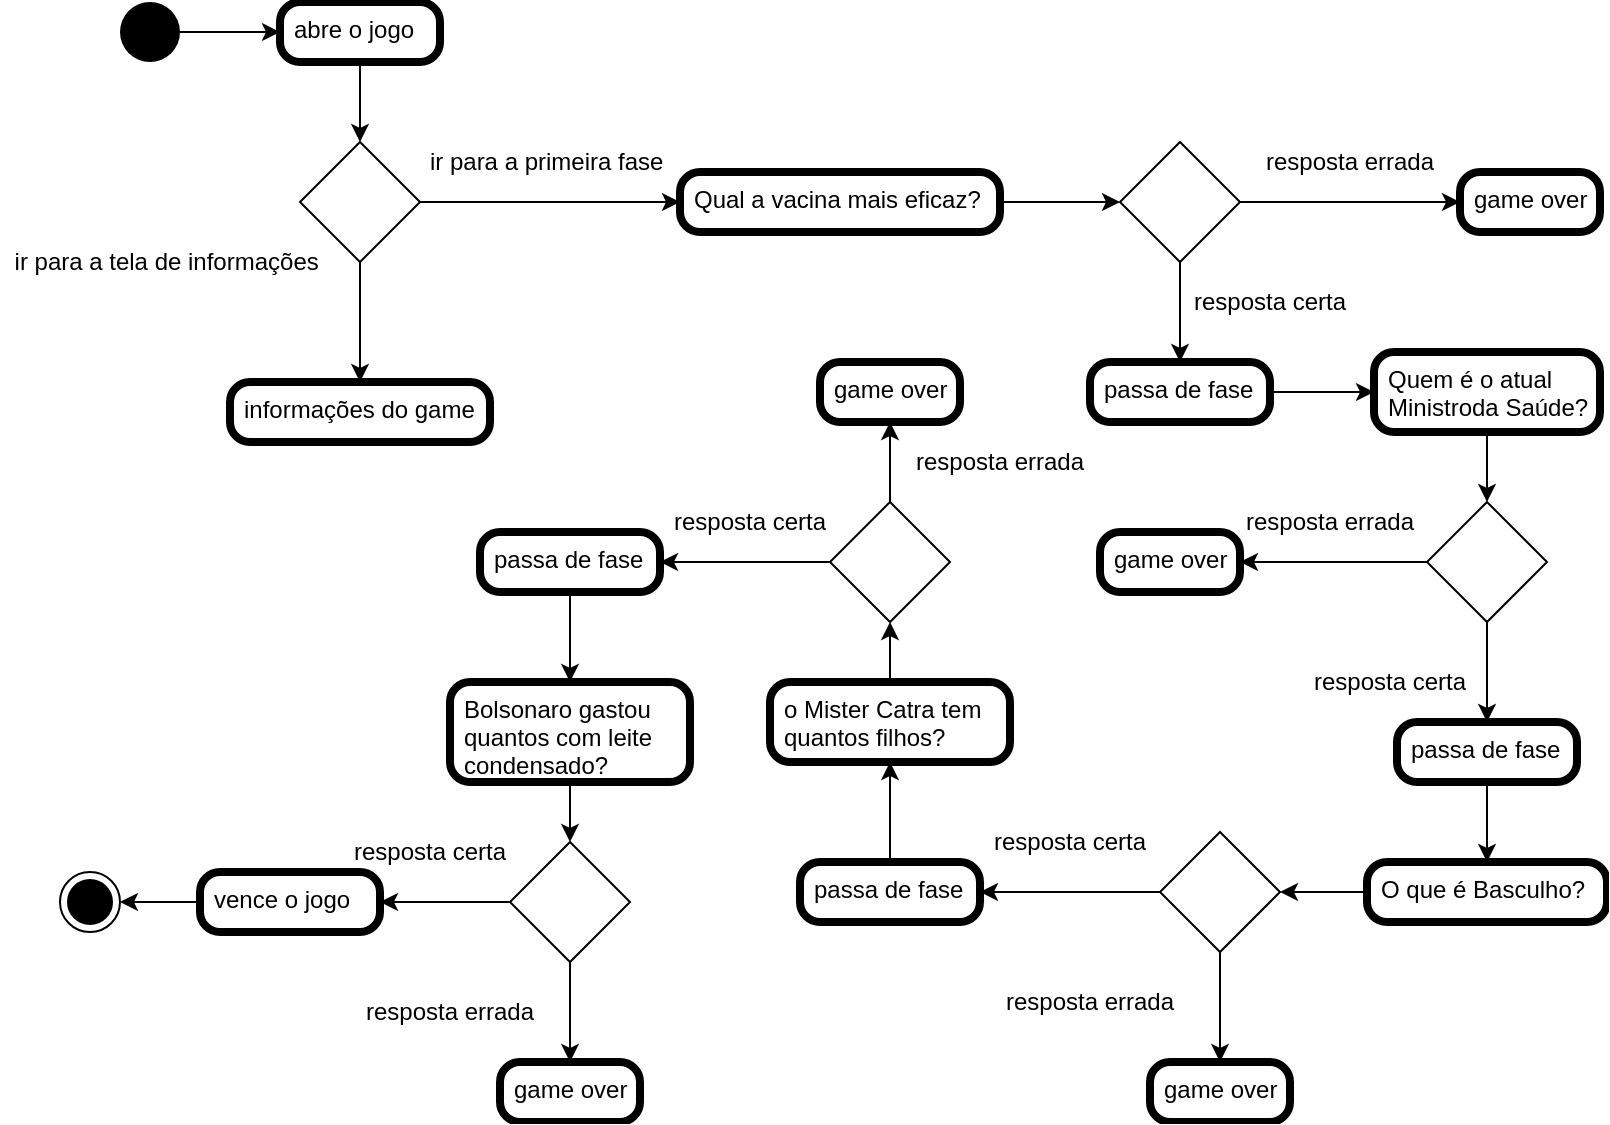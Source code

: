 <mxfile version="14.6.12" type="device"><diagram id="fXYUbvmeFFAEjGXFriog" name="Página-1"><mxGraphModel dx="868" dy="482" grid="1" gridSize="10" guides="1" tooltips="1" connect="1" arrows="1" fold="1" page="1" pageScale="1" pageWidth="827" pageHeight="1169" math="0" shadow="0"><root><mxCell id="0"/><mxCell id="1" parent="0"/><mxCell id="XUxVSy5Z6IhvHnRQMb48-4" value="" style="ellipse;html=1;shape=endState;fillColor=#000000;strokeColor=#000000;" vertex="1" parent="1"><mxGeometry x="40" y="445" width="30" height="30" as="geometry"/></mxCell><mxCell id="XUxVSy5Z6IhvHnRQMb48-8" style="edgeStyle=orthogonalEdgeStyle;rounded=0;orthogonalLoop=1;jettySize=auto;html=1;entryX=0;entryY=0.5;entryDx=0;entryDy=0;entryPerimeter=0;" edge="1" parent="1" source="XUxVSy5Z6IhvHnRQMb48-5" target="XUxVSy5Z6IhvHnRQMb48-7"><mxGeometry relative="1" as="geometry"/></mxCell><mxCell id="XUxVSy5Z6IhvHnRQMb48-5" value="" style="ellipse;fillColor=#000000;strokeColor=none;" vertex="1" parent="1"><mxGeometry x="70" y="10" width="30" height="30" as="geometry"/></mxCell><mxCell id="XUxVSy5Z6IhvHnRQMb48-10" style="edgeStyle=orthogonalEdgeStyle;rounded=0;orthogonalLoop=1;jettySize=auto;html=1;entryX=0.5;entryY=0;entryDx=0;entryDy=0;" edge="1" parent="1" source="XUxVSy5Z6IhvHnRQMb48-7" target="XUxVSy5Z6IhvHnRQMb48-9"><mxGeometry relative="1" as="geometry"/></mxCell><mxCell id="XUxVSy5Z6IhvHnRQMb48-7" value="abre o jogo" style="points=[[0.25,0,0],[0.5,0,0],[0.75,0,0],[1,0.25,0],[1,0.5,0],[1,0.75,0],[0.75,1,0],[0.5,1,0],[0.25,1,0],[0,0.75,0],[0,0.5,0],[0,0.25,0]];shape=mxgraph.bpmn.task;rectStyle=rounded;size=10;bpmnShapeType=call;verticalAlign=top;align=left;spacingLeft=5;" vertex="1" parent="1"><mxGeometry x="150" y="10" width="80" height="30" as="geometry"/></mxCell><mxCell id="XUxVSy5Z6IhvHnRQMb48-14" style="edgeStyle=orthogonalEdgeStyle;rounded=0;orthogonalLoop=1;jettySize=auto;html=1;entryX=0.5;entryY=0;entryDx=0;entryDy=0;entryPerimeter=0;" edge="1" parent="1" source="XUxVSy5Z6IhvHnRQMb48-9" target="XUxVSy5Z6IhvHnRQMb48-13"><mxGeometry relative="1" as="geometry"/></mxCell><mxCell id="XUxVSy5Z6IhvHnRQMb48-16" style="edgeStyle=orthogonalEdgeStyle;rounded=0;orthogonalLoop=1;jettySize=auto;html=1;entryX=0;entryY=0.5;entryDx=0;entryDy=0;entryPerimeter=0;" edge="1" parent="1" source="XUxVSy5Z6IhvHnRQMb48-9" target="XUxVSy5Z6IhvHnRQMb48-15"><mxGeometry relative="1" as="geometry"/></mxCell><mxCell id="XUxVSy5Z6IhvHnRQMb48-9" value="" style="rhombus;whiteSpace=wrap;html=1;" vertex="1" parent="1"><mxGeometry x="160" y="80" width="60" height="60" as="geometry"/></mxCell><mxCell id="XUxVSy5Z6IhvHnRQMb48-11" value="ir para a primeira fase&amp;nbsp;" style="text;html=1;strokeColor=none;fillColor=none;align=center;verticalAlign=middle;whiteSpace=wrap;rounded=0;" vertex="1" parent="1"><mxGeometry x="220" y="80" width="130" height="20" as="geometry"/></mxCell><mxCell id="XUxVSy5Z6IhvHnRQMb48-12" value="ir para a tela de informações&amp;nbsp;" style="text;html=1;strokeColor=none;fillColor=none;align=center;verticalAlign=middle;whiteSpace=wrap;rounded=0;" vertex="1" parent="1"><mxGeometry x="10" y="130" width="170" height="20" as="geometry"/></mxCell><mxCell id="XUxVSy5Z6IhvHnRQMb48-13" value="informações do game" style="points=[[0.25,0,0],[0.5,0,0],[0.75,0,0],[1,0.25,0],[1,0.5,0],[1,0.75,0],[0.75,1,0],[0.5,1,0],[0.25,1,0],[0,0.75,0],[0,0.5,0],[0,0.25,0]];shape=mxgraph.bpmn.task;rectStyle=rounded;size=10;bpmnShapeType=call;verticalAlign=top;align=left;spacingLeft=5;" vertex="1" parent="1"><mxGeometry x="125" y="200" width="130" height="30" as="geometry"/></mxCell><mxCell id="XUxVSy5Z6IhvHnRQMb48-18" style="edgeStyle=orthogonalEdgeStyle;rounded=0;orthogonalLoop=1;jettySize=auto;html=1;entryX=0;entryY=0.5;entryDx=0;entryDy=0;" edge="1" parent="1" source="XUxVSy5Z6IhvHnRQMb48-15" target="XUxVSy5Z6IhvHnRQMb48-17"><mxGeometry relative="1" as="geometry"/></mxCell><mxCell id="XUxVSy5Z6IhvHnRQMb48-15" value="Qual a vacina mais eficaz?" style="points=[[0.25,0,0],[0.5,0,0],[0.75,0,0],[1,0.25,0],[1,0.5,0],[1,0.75,0],[0.75,1,0],[0.5,1,0],[0.25,1,0],[0,0.75,0],[0,0.5,0],[0,0.25,0]];shape=mxgraph.bpmn.task;rectStyle=rounded;size=10;bpmnShapeType=call;verticalAlign=top;align=left;spacingLeft=5;" vertex="1" parent="1"><mxGeometry x="350" y="95" width="160" height="30" as="geometry"/></mxCell><mxCell id="XUxVSy5Z6IhvHnRQMb48-20" style="edgeStyle=orthogonalEdgeStyle;rounded=0;orthogonalLoop=1;jettySize=auto;html=1;entryX=0;entryY=0.5;entryDx=0;entryDy=0;entryPerimeter=0;" edge="1" parent="1" source="XUxVSy5Z6IhvHnRQMb48-17" target="XUxVSy5Z6IhvHnRQMb48-19"><mxGeometry relative="1" as="geometry"/></mxCell><mxCell id="XUxVSy5Z6IhvHnRQMb48-23" style="edgeStyle=orthogonalEdgeStyle;rounded=0;orthogonalLoop=1;jettySize=auto;html=1;entryX=0.5;entryY=0;entryDx=0;entryDy=0;entryPerimeter=0;" edge="1" parent="1" source="XUxVSy5Z6IhvHnRQMb48-17" target="XUxVSy5Z6IhvHnRQMb48-22"><mxGeometry relative="1" as="geometry"/></mxCell><mxCell id="XUxVSy5Z6IhvHnRQMb48-17" value="" style="rhombus;whiteSpace=wrap;html=1;" vertex="1" parent="1"><mxGeometry x="570" y="80" width="60" height="60" as="geometry"/></mxCell><mxCell id="XUxVSy5Z6IhvHnRQMb48-19" value="game over" style="points=[[0.25,0,0],[0.5,0,0],[0.75,0,0],[1,0.25,0],[1,0.5,0],[1,0.75,0],[0.75,1,0],[0.5,1,0],[0.25,1,0],[0,0.75,0],[0,0.5,0],[0,0.25,0]];shape=mxgraph.bpmn.task;rectStyle=rounded;size=10;bpmnShapeType=call;verticalAlign=top;align=left;spacingLeft=5;" vertex="1" parent="1"><mxGeometry x="740" y="95" width="70" height="30" as="geometry"/></mxCell><mxCell id="XUxVSy5Z6IhvHnRQMb48-21" value="resposta errada" style="text;html=1;strokeColor=none;fillColor=none;align=center;verticalAlign=middle;whiteSpace=wrap;rounded=0;" vertex="1" parent="1"><mxGeometry x="640" y="80" width="90" height="20" as="geometry"/></mxCell><mxCell id="XUxVSy5Z6IhvHnRQMb48-26" style="edgeStyle=orthogonalEdgeStyle;rounded=0;orthogonalLoop=1;jettySize=auto;html=1;entryX=0;entryY=0.5;entryDx=0;entryDy=0;entryPerimeter=0;" edge="1" parent="1" source="XUxVSy5Z6IhvHnRQMb48-22" target="XUxVSy5Z6IhvHnRQMb48-25"><mxGeometry relative="1" as="geometry"/></mxCell><mxCell id="XUxVSy5Z6IhvHnRQMb48-22" value="passa de fase" style="points=[[0.25,0,0],[0.5,0,0],[0.75,0,0],[1,0.25,0],[1,0.5,0],[1,0.75,0],[0.75,1,0],[0.5,1,0],[0.25,1,0],[0,0.75,0],[0,0.5,0],[0,0.25,0]];shape=mxgraph.bpmn.task;rectStyle=rounded;size=10;bpmnShapeType=call;verticalAlign=top;align=left;spacingLeft=5;" vertex="1" parent="1"><mxGeometry x="555" y="190" width="90" height="30" as="geometry"/></mxCell><mxCell id="XUxVSy5Z6IhvHnRQMb48-24" value="resposta certa" style="text;html=1;strokeColor=none;fillColor=none;align=center;verticalAlign=middle;whiteSpace=wrap;rounded=0;" vertex="1" parent="1"><mxGeometry x="600" y="150" width="90" height="20" as="geometry"/></mxCell><mxCell id="XUxVSy5Z6IhvHnRQMb48-32" style="edgeStyle=orthogonalEdgeStyle;rounded=0;orthogonalLoop=1;jettySize=auto;html=1;" edge="1" parent="1" source="XUxVSy5Z6IhvHnRQMb48-25" target="XUxVSy5Z6IhvHnRQMb48-29"><mxGeometry relative="1" as="geometry"/></mxCell><mxCell id="XUxVSy5Z6IhvHnRQMb48-25" value="Quem é o atual &#10;Ministroda Saúde?" style="points=[[0.25,0,0],[0.5,0,0],[0.75,0,0],[1,0.25,0],[1,0.5,0],[1,0.75,0],[0.75,1,0],[0.5,1,0],[0.25,1,0],[0,0.75,0],[0,0.5,0],[0,0.25,0]];shape=mxgraph.bpmn.task;rectStyle=rounded;size=10;bpmnShapeType=call;verticalAlign=top;align=left;spacingLeft=5;" vertex="1" parent="1"><mxGeometry x="697" y="185" width="113" height="40" as="geometry"/></mxCell><mxCell id="XUxVSy5Z6IhvHnRQMb48-27" style="edgeStyle=orthogonalEdgeStyle;rounded=0;orthogonalLoop=1;jettySize=auto;html=1;exitX=0;exitY=0.5;exitDx=0;exitDy=0;entryX=1;entryY=0.5;entryDx=0;entryDy=0;entryPerimeter=0;" edge="1" parent="1" source="XUxVSy5Z6IhvHnRQMb48-29" target="XUxVSy5Z6IhvHnRQMb48-37"><mxGeometry relative="1" as="geometry"><mxPoint x="600" y="290" as="targetPoint"/><mxPoint x="380" y="319" as="sourcePoint"/></mxGeometry></mxCell><mxCell id="XUxVSy5Z6IhvHnRQMb48-28" style="edgeStyle=orthogonalEdgeStyle;rounded=0;orthogonalLoop=1;jettySize=auto;html=1;exitX=0.5;exitY=1;exitDx=0;exitDy=0;entryX=0.5;entryY=0;entryDx=0;entryDy=0;entryPerimeter=0;" edge="1" parent="1" source="XUxVSy5Z6IhvHnRQMb48-29" target="XUxVSy5Z6IhvHnRQMb48-35"><mxGeometry relative="1" as="geometry"><mxPoint x="754" y="380" as="targetPoint"/><mxPoint x="760" y="330" as="sourcePoint"/></mxGeometry></mxCell><mxCell id="XUxVSy5Z6IhvHnRQMb48-29" value="" style="rhombus;whiteSpace=wrap;html=1;" vertex="1" parent="1"><mxGeometry x="723.5" y="260" width="60" height="60" as="geometry"/></mxCell><mxCell id="XUxVSy5Z6IhvHnRQMb48-30" value="resposta errada" style="text;html=1;strokeColor=none;fillColor=none;align=center;verticalAlign=middle;whiteSpace=wrap;rounded=0;" vertex="1" parent="1"><mxGeometry x="630" y="260" width="90" height="20" as="geometry"/></mxCell><mxCell id="XUxVSy5Z6IhvHnRQMb48-31" value="resposta certa" style="text;html=1;strokeColor=none;fillColor=none;align=center;verticalAlign=middle;whiteSpace=wrap;rounded=0;" vertex="1" parent="1"><mxGeometry x="660" y="340" width="90" height="20" as="geometry"/></mxCell><mxCell id="XUxVSy5Z6IhvHnRQMb48-44" style="edgeStyle=orthogonalEdgeStyle;rounded=0;orthogonalLoop=1;jettySize=auto;html=1;entryX=1;entryY=0.5;entryDx=0;entryDy=0;" edge="1" parent="1" source="XUxVSy5Z6IhvHnRQMb48-34" target="XUxVSy5Z6IhvHnRQMb48-41"><mxGeometry relative="1" as="geometry"/></mxCell><mxCell id="XUxVSy5Z6IhvHnRQMb48-34" value="O que é Basculho?" style="points=[[0.25,0,0],[0.5,0,0],[0.75,0,0],[1,0.25,0],[1,0.5,0],[1,0.75,0],[0.75,1,0],[0.5,1,0],[0.25,1,0],[0,0.75,0],[0,0.5,0],[0,0.25,0]];shape=mxgraph.bpmn.task;rectStyle=rounded;size=10;bpmnShapeType=call;verticalAlign=top;align=left;spacingLeft=5;" vertex="1" parent="1"><mxGeometry x="693.5" y="440" width="120" height="30" as="geometry"/></mxCell><mxCell id="XUxVSy5Z6IhvHnRQMb48-36" style="edgeStyle=orthogonalEdgeStyle;rounded=0;orthogonalLoop=1;jettySize=auto;html=1;entryX=0.5;entryY=0;entryDx=0;entryDy=0;entryPerimeter=0;" edge="1" parent="1" source="XUxVSy5Z6IhvHnRQMb48-35" target="XUxVSy5Z6IhvHnRQMb48-34"><mxGeometry relative="1" as="geometry"/></mxCell><mxCell id="XUxVSy5Z6IhvHnRQMb48-35" value="passa de fase" style="points=[[0.25,0,0],[0.5,0,0],[0.75,0,0],[1,0.25,0],[1,0.5,0],[1,0.75,0],[0.75,1,0],[0.5,1,0],[0.25,1,0],[0,0.75,0],[0,0.5,0],[0,0.25,0]];shape=mxgraph.bpmn.task;rectStyle=rounded;size=10;bpmnShapeType=call;verticalAlign=top;align=left;spacingLeft=5;" vertex="1" parent="1"><mxGeometry x="708.5" y="370" width="90" height="30" as="geometry"/></mxCell><mxCell id="XUxVSy5Z6IhvHnRQMb48-37" value="game over" style="points=[[0.25,0,0],[0.5,0,0],[0.75,0,0],[1,0.25,0],[1,0.5,0],[1,0.75,0],[0.75,1,0],[0.5,1,0],[0.25,1,0],[0,0.75,0],[0,0.5,0],[0,0.25,0]];shape=mxgraph.bpmn.task;rectStyle=rounded;size=10;bpmnShapeType=call;verticalAlign=top;align=left;spacingLeft=5;" vertex="1" parent="1"><mxGeometry x="560" y="275" width="70" height="30" as="geometry"/></mxCell><mxCell id="XUxVSy5Z6IhvHnRQMb48-46" style="edgeStyle=orthogonalEdgeStyle;rounded=0;orthogonalLoop=1;jettySize=auto;html=1;entryX=1;entryY=0.5;entryDx=0;entryDy=0;entryPerimeter=0;" edge="1" parent="1" source="XUxVSy5Z6IhvHnRQMb48-41" target="XUxVSy5Z6IhvHnRQMb48-45"><mxGeometry relative="1" as="geometry"/></mxCell><mxCell id="XUxVSy5Z6IhvHnRQMb48-48" style="edgeStyle=orthogonalEdgeStyle;rounded=0;orthogonalLoop=1;jettySize=auto;html=1;entryX=0.5;entryY=0;entryDx=0;entryDy=0;entryPerimeter=0;" edge="1" parent="1" source="XUxVSy5Z6IhvHnRQMb48-41" target="XUxVSy5Z6IhvHnRQMb48-47"><mxGeometry relative="1" as="geometry"/></mxCell><mxCell id="XUxVSy5Z6IhvHnRQMb48-41" value="" style="rhombus;whiteSpace=wrap;html=1;" vertex="1" parent="1"><mxGeometry x="590" y="425" width="60" height="60" as="geometry"/></mxCell><mxCell id="XUxVSy5Z6IhvHnRQMb48-42" value="resposta errada" style="text;html=1;strokeColor=none;fillColor=none;align=center;verticalAlign=middle;whiteSpace=wrap;rounded=0;" vertex="1" parent="1"><mxGeometry x="510" y="500" width="90" height="20" as="geometry"/></mxCell><mxCell id="XUxVSy5Z6IhvHnRQMb48-43" value="resposta certa" style="text;html=1;strokeColor=none;fillColor=none;align=center;verticalAlign=middle;whiteSpace=wrap;rounded=0;" vertex="1" parent="1"><mxGeometry x="500" y="420" width="90" height="20" as="geometry"/></mxCell><mxCell id="XUxVSy5Z6IhvHnRQMb48-50" style="edgeStyle=orthogonalEdgeStyle;rounded=0;orthogonalLoop=1;jettySize=auto;html=1;entryX=0.5;entryY=1;entryDx=0;entryDy=0;entryPerimeter=0;" edge="1" parent="1" source="XUxVSy5Z6IhvHnRQMb48-45" target="XUxVSy5Z6IhvHnRQMb48-49"><mxGeometry relative="1" as="geometry"/></mxCell><mxCell id="XUxVSy5Z6IhvHnRQMb48-45" value="passa de fase" style="points=[[0.25,0,0],[0.5,0,0],[0.75,0,0],[1,0.25,0],[1,0.5,0],[1,0.75,0],[0.75,1,0],[0.5,1,0],[0.25,1,0],[0,0.75,0],[0,0.5,0],[0,0.25,0]];shape=mxgraph.bpmn.task;rectStyle=rounded;size=10;bpmnShapeType=call;verticalAlign=top;align=left;spacingLeft=5;" vertex="1" parent="1"><mxGeometry x="410" y="440" width="90" height="30" as="geometry"/></mxCell><mxCell id="XUxVSy5Z6IhvHnRQMb48-47" value="game over" style="points=[[0.25,0,0],[0.5,0,0],[0.75,0,0],[1,0.25,0],[1,0.5,0],[1,0.75,0],[0.75,1,0],[0.5,1,0],[0.25,1,0],[0,0.75,0],[0,0.5,0],[0,0.25,0]];shape=mxgraph.bpmn.task;rectStyle=rounded;size=10;bpmnShapeType=call;verticalAlign=top;align=left;spacingLeft=5;" vertex="1" parent="1"><mxGeometry x="585" y="540" width="70" height="30" as="geometry"/></mxCell><mxCell id="XUxVSy5Z6IhvHnRQMb48-58" style="edgeStyle=orthogonalEdgeStyle;rounded=0;orthogonalLoop=1;jettySize=auto;html=1;entryX=0.5;entryY=1;entryDx=0;entryDy=0;" edge="1" parent="1" source="XUxVSy5Z6IhvHnRQMb48-49" target="XUxVSy5Z6IhvHnRQMb48-53"><mxGeometry relative="1" as="geometry"/></mxCell><mxCell id="XUxVSy5Z6IhvHnRQMb48-49" value="o Mister Catra tem &#10;quantos filhos?" style="points=[[0.25,0,0],[0.5,0,0],[0.75,0,0],[1,0.25,0],[1,0.5,0],[1,0.75,0],[0.75,1,0],[0.5,1,0],[0.25,1,0],[0,0.75,0],[0,0.5,0],[0,0.25,0]];shape=mxgraph.bpmn.task;rectStyle=rounded;size=10;bpmnShapeType=call;verticalAlign=top;align=left;spacingLeft=5;" vertex="1" parent="1"><mxGeometry x="395" y="350" width="120" height="40" as="geometry"/></mxCell><mxCell id="XUxVSy5Z6IhvHnRQMb48-51" style="edgeStyle=orthogonalEdgeStyle;rounded=0;orthogonalLoop=1;jettySize=auto;html=1;entryX=1;entryY=0.5;entryDx=0;entryDy=0;entryPerimeter=0;" edge="1" parent="1" source="XUxVSy5Z6IhvHnRQMb48-53" target="XUxVSy5Z6IhvHnRQMb48-56"><mxGeometry relative="1" as="geometry"/></mxCell><mxCell id="XUxVSy5Z6IhvHnRQMb48-52" style="edgeStyle=orthogonalEdgeStyle;rounded=0;orthogonalLoop=1;jettySize=auto;html=1;entryX=0.5;entryY=1;entryDx=0;entryDy=0;entryPerimeter=0;" edge="1" parent="1" source="XUxVSy5Z6IhvHnRQMb48-53" target="XUxVSy5Z6IhvHnRQMb48-57"><mxGeometry relative="1" as="geometry"/></mxCell><mxCell id="XUxVSy5Z6IhvHnRQMb48-53" value="" style="rhombus;whiteSpace=wrap;html=1;" vertex="1" parent="1"><mxGeometry x="425" y="260" width="60" height="60" as="geometry"/></mxCell><mxCell id="XUxVSy5Z6IhvHnRQMb48-54" value="resposta errada" style="text;html=1;strokeColor=none;fillColor=none;align=center;verticalAlign=middle;whiteSpace=wrap;rounded=0;" vertex="1" parent="1"><mxGeometry x="465" y="230" width="90" height="20" as="geometry"/></mxCell><mxCell id="XUxVSy5Z6IhvHnRQMb48-55" value="resposta certa" style="text;html=1;strokeColor=none;fillColor=none;align=center;verticalAlign=middle;whiteSpace=wrap;rounded=0;" vertex="1" parent="1"><mxGeometry x="340" y="260" width="90" height="20" as="geometry"/></mxCell><mxCell id="XUxVSy5Z6IhvHnRQMb48-60" style="edgeStyle=orthogonalEdgeStyle;rounded=0;orthogonalLoop=1;jettySize=auto;html=1;entryX=0.5;entryY=0;entryDx=0;entryDy=0;entryPerimeter=0;" edge="1" parent="1" source="XUxVSy5Z6IhvHnRQMb48-56" target="XUxVSy5Z6IhvHnRQMb48-59"><mxGeometry relative="1" as="geometry"/></mxCell><mxCell id="XUxVSy5Z6IhvHnRQMb48-56" value="passa de fase" style="points=[[0.25,0,0],[0.5,0,0],[0.75,0,0],[1,0.25,0],[1,0.5,0],[1,0.75,0],[0.75,1,0],[0.5,1,0],[0.25,1,0],[0,0.75,0],[0,0.5,0],[0,0.25,0]];shape=mxgraph.bpmn.task;rectStyle=rounded;size=10;bpmnShapeType=call;verticalAlign=top;align=left;spacingLeft=5;" vertex="1" parent="1"><mxGeometry x="250" y="275" width="90" height="30" as="geometry"/></mxCell><mxCell id="XUxVSy5Z6IhvHnRQMb48-57" value="game over" style="points=[[0.25,0,0],[0.5,0,0],[0.75,0,0],[1,0.25,0],[1,0.5,0],[1,0.75,0],[0.75,1,0],[0.5,1,0],[0.25,1,0],[0,0.75,0],[0,0.5,0],[0,0.25,0]];shape=mxgraph.bpmn.task;rectStyle=rounded;size=10;bpmnShapeType=call;verticalAlign=top;align=left;spacingLeft=5;" vertex="1" parent="1"><mxGeometry x="420" y="190" width="70" height="30" as="geometry"/></mxCell><mxCell id="XUxVSy5Z6IhvHnRQMb48-69" style="edgeStyle=orthogonalEdgeStyle;rounded=0;orthogonalLoop=1;jettySize=auto;html=1;" edge="1" parent="1" source="XUxVSy5Z6IhvHnRQMb48-59" target="XUxVSy5Z6IhvHnRQMb48-64"><mxGeometry relative="1" as="geometry"/></mxCell><mxCell id="XUxVSy5Z6IhvHnRQMb48-59" value="Bolsonaro gastou &#10;quantos com leite &#10;condensado?" style="points=[[0.25,0,0],[0.5,0,0],[0.75,0,0],[1,0.25,0],[1,0.5,0],[1,0.75,0],[0.75,1,0],[0.5,1,0],[0.25,1,0],[0,0.75,0],[0,0.5,0],[0,0.25,0]];shape=mxgraph.bpmn.task;rectStyle=rounded;size=10;bpmnShapeType=call;verticalAlign=top;align=left;spacingLeft=5;" vertex="1" parent="1"><mxGeometry x="235" y="350" width="120" height="50" as="geometry"/></mxCell><mxCell id="XUxVSy5Z6IhvHnRQMb48-62" style="edgeStyle=orthogonalEdgeStyle;rounded=0;orthogonalLoop=1;jettySize=auto;html=1;entryX=1;entryY=0.5;entryDx=0;entryDy=0;entryPerimeter=0;" edge="1" parent="1" source="XUxVSy5Z6IhvHnRQMb48-64" target="XUxVSy5Z6IhvHnRQMb48-67"><mxGeometry relative="1" as="geometry"/></mxCell><mxCell id="XUxVSy5Z6IhvHnRQMb48-63" style="edgeStyle=orthogonalEdgeStyle;rounded=0;orthogonalLoop=1;jettySize=auto;html=1;entryX=0.5;entryY=0;entryDx=0;entryDy=0;entryPerimeter=0;" edge="1" parent="1" source="XUxVSy5Z6IhvHnRQMb48-64" target="XUxVSy5Z6IhvHnRQMb48-68"><mxGeometry relative="1" as="geometry"/></mxCell><mxCell id="XUxVSy5Z6IhvHnRQMb48-64" value="" style="rhombus;whiteSpace=wrap;html=1;" vertex="1" parent="1"><mxGeometry x="265" y="430" width="60" height="60" as="geometry"/></mxCell><mxCell id="XUxVSy5Z6IhvHnRQMb48-65" value="resposta errada" style="text;html=1;strokeColor=none;fillColor=none;align=center;verticalAlign=middle;whiteSpace=wrap;rounded=0;" vertex="1" parent="1"><mxGeometry x="190" y="505" width="90" height="20" as="geometry"/></mxCell><mxCell id="XUxVSy5Z6IhvHnRQMb48-66" value="resposta certa" style="text;html=1;strokeColor=none;fillColor=none;align=center;verticalAlign=middle;whiteSpace=wrap;rounded=0;" vertex="1" parent="1"><mxGeometry x="180" y="425" width="90" height="20" as="geometry"/></mxCell><mxCell id="XUxVSy5Z6IhvHnRQMb48-70" style="edgeStyle=orthogonalEdgeStyle;rounded=0;orthogonalLoop=1;jettySize=auto;html=1;" edge="1" parent="1" source="XUxVSy5Z6IhvHnRQMb48-67" target="XUxVSy5Z6IhvHnRQMb48-4"><mxGeometry relative="1" as="geometry"/></mxCell><mxCell id="XUxVSy5Z6IhvHnRQMb48-67" value="vence o jogo" style="points=[[0.25,0,0],[0.5,0,0],[0.75,0,0],[1,0.25,0],[1,0.5,0],[1,0.75,0],[0.75,1,0],[0.5,1,0],[0.25,1,0],[0,0.75,0],[0,0.5,0],[0,0.25,0]];shape=mxgraph.bpmn.task;rectStyle=rounded;size=10;bpmnShapeType=call;verticalAlign=top;align=left;spacingLeft=5;" vertex="1" parent="1"><mxGeometry x="110" y="445" width="90" height="30" as="geometry"/></mxCell><mxCell id="XUxVSy5Z6IhvHnRQMb48-68" value="game over" style="points=[[0.25,0,0],[0.5,0,0],[0.75,0,0],[1,0.25,0],[1,0.5,0],[1,0.75,0],[0.75,1,0],[0.5,1,0],[0.25,1,0],[0,0.75,0],[0,0.5,0],[0,0.25,0]];shape=mxgraph.bpmn.task;rectStyle=rounded;size=10;bpmnShapeType=call;verticalAlign=top;align=left;spacingLeft=5;" vertex="1" parent="1"><mxGeometry x="260" y="540" width="70" height="30" as="geometry"/></mxCell></root></mxGraphModel></diagram></mxfile>